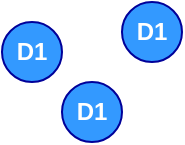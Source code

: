 <mxfile version="13.9.2" type="github">
  <diagram id="pRIar0WawrN1lGolmiCg" name="Page-1">
    <mxGraphModel dx="946" dy="591" grid="1" gridSize="10" guides="1" tooltips="1" connect="1" arrows="1" fold="1" page="1" pageScale="1" pageWidth="827" pageHeight="1169" math="0" shadow="0">
      <root>
        <mxCell id="0" />
        <mxCell id="1" parent="0" />
        <mxCell id="HNayITufpceZAwdyKESf-1" value="D1" style="ellipse;whiteSpace=wrap;html=1;aspect=fixed;strokeColor=#000099;fillColor=#3399FF;fontColor=#FFFFFF;fontStyle=1" vertex="1" parent="1">
          <mxGeometry x="170" y="110" width="30" height="30" as="geometry" />
        </mxCell>
        <mxCell id="HNayITufpceZAwdyKESf-2" value="D1" style="ellipse;whiteSpace=wrap;html=1;aspect=fixed;strokeColor=#000099;fillColor=#3399FF;fontColor=#FFFFFF;fontStyle=1" vertex="1" parent="1">
          <mxGeometry x="110" y="120" width="30" height="30" as="geometry" />
        </mxCell>
        <mxCell id="HNayITufpceZAwdyKESf-3" value="D1" style="ellipse;whiteSpace=wrap;html=1;aspect=fixed;strokeColor=#000099;fillColor=#3399FF;fontColor=#FFFFFF;fontStyle=1" vertex="1" parent="1">
          <mxGeometry x="140" y="150" width="30" height="30" as="geometry" />
        </mxCell>
      </root>
    </mxGraphModel>
  </diagram>
</mxfile>

